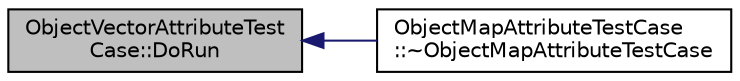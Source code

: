 digraph "ObjectVectorAttributeTestCase::DoRun"
{
  edge [fontname="Helvetica",fontsize="10",labelfontname="Helvetica",labelfontsize="10"];
  node [fontname="Helvetica",fontsize="10",shape=record];
  rankdir="LR";
  Node1 [label="ObjectVectorAttributeTest\lCase::DoRun",height=0.2,width=0.4,color="black", fillcolor="grey75", style="filled", fontcolor="black"];
  Node1 -> Node2 [dir="back",color="midnightblue",fontsize="10",style="solid"];
  Node2 [label="ObjectMapAttributeTestCase\l::~ObjectMapAttributeTestCase",height=0.2,width=0.4,color="black", fillcolor="white", style="filled",URL="$d2/d1d/classObjectMapAttributeTestCase.html#ac80d86f042dcda1f5e861f8e9541e317"];
}
